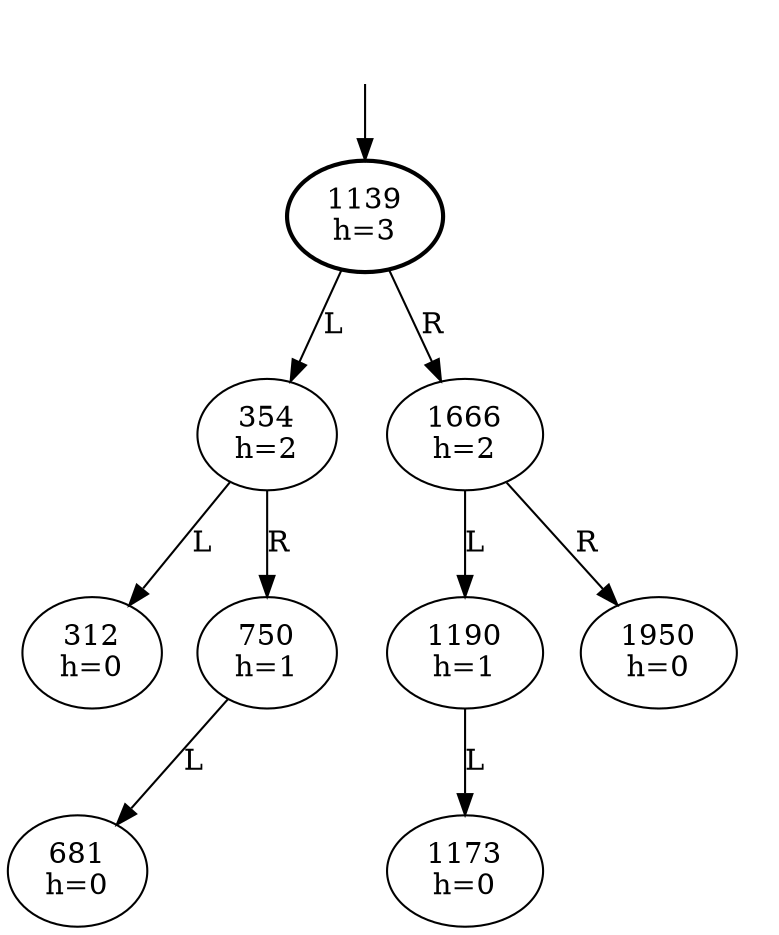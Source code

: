 digraph {
  DUMMY [style=invis];
  DUMMY -> 1139;
  1139 [penwidth=2];

  1139 [label="1139\nh=3"];

  1139 -> 354 [label="L"];
  354 [label="354\nh=2"];

  354 -> 312 [label="L"];
  312 [label="312\nh=0"];



  354 -> 750 [label="R"];
  750 [label="750\nh=1"];

  750 -> 681 [label="L"];
  681 [label="681\nh=0"];



  750 -> R_750 [style=invis];
  R_750 [style=invis];

  1139 -> 1666 [label="R"];
  1666 [label="1666\nh=2"];

  1666 -> 1190 [label="L"];
  1190 [label="1190\nh=1"];

  1190 -> 1173 [label="L"];
  1173 [label="1173\nh=0"];



  1190 -> R_1190 [style=invis];
  R_1190 [style=invis];

  1666 -> 1950 [label="R"];
  1950 [label="1950\nh=0"];



}
